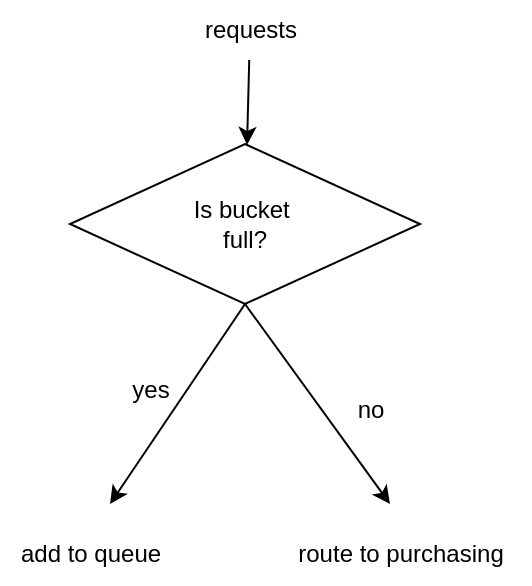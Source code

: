 <mxfile version="24.0.4" type="device" pages="2">
  <diagram name="Page-1" id="yKlFYsdid8-CBdU4mI-2">
    <mxGraphModel dx="2924" dy="838" grid="1" gridSize="10" guides="1" tooltips="1" connect="1" arrows="1" fold="1" page="1" pageScale="1" pageWidth="850" pageHeight="1100" math="0" shadow="0">
      <root>
        <mxCell id="0" />
        <mxCell id="1" parent="0" />
        <mxCell id="2rDu_cnNnCIz7ENsJjiJ-9" value="" style="rounded=0;orthogonalLoop=1;jettySize=auto;html=1;" edge="1" parent="1" source="2rDu_cnNnCIz7ENsJjiJ-1" target="2rDu_cnNnCIz7ENsJjiJ-2">
          <mxGeometry relative="1" as="geometry" />
        </mxCell>
        <mxCell id="2rDu_cnNnCIz7ENsJjiJ-1" value="requests" style="text;html=1;align=center;verticalAlign=middle;resizable=0;points=[];autosize=1;strokeColor=none;fillColor=none;" vertex="1" parent="1">
          <mxGeometry x="55" y="98" width="70" height="30" as="geometry" />
        </mxCell>
        <mxCell id="2rDu_cnNnCIz7ENsJjiJ-3" style="rounded=0;orthogonalLoop=1;jettySize=auto;html=1;exitX=0.5;exitY=1;exitDx=0;exitDy=0;" edge="1" parent="1" source="2rDu_cnNnCIz7ENsJjiJ-2">
          <mxGeometry relative="1" as="geometry">
            <mxPoint x="20" y="350" as="targetPoint" />
          </mxGeometry>
        </mxCell>
        <mxCell id="2rDu_cnNnCIz7ENsJjiJ-5" style="rounded=0;orthogonalLoop=1;jettySize=auto;html=1;exitX=0.5;exitY=1;exitDx=0;exitDy=0;" edge="1" parent="1" source="2rDu_cnNnCIz7ENsJjiJ-2">
          <mxGeometry relative="1" as="geometry">
            <mxPoint x="160" y="350" as="targetPoint" />
          </mxGeometry>
        </mxCell>
        <mxCell id="2rDu_cnNnCIz7ENsJjiJ-2" value="Is bucket&amp;nbsp;&lt;div&gt;full?&lt;/div&gt;" style="rhombus;whiteSpace=wrap;html=1;" vertex="1" parent="1">
          <mxGeometry y="170" width="175" height="80" as="geometry" />
        </mxCell>
        <mxCell id="2rDu_cnNnCIz7ENsJjiJ-4" value="add to queue" style="text;html=1;align=center;verticalAlign=middle;resizable=0;points=[];autosize=1;strokeColor=none;fillColor=none;" vertex="1" parent="1">
          <mxGeometry x="-35" y="360" width="90" height="30" as="geometry" />
        </mxCell>
        <mxCell id="2rDu_cnNnCIz7ENsJjiJ-6" value="route to purchasing" style="text;html=1;align=center;verticalAlign=middle;resizable=0;points=[];autosize=1;strokeColor=none;fillColor=none;" vertex="1" parent="1">
          <mxGeometry x="100" y="360" width="130" height="30" as="geometry" />
        </mxCell>
        <mxCell id="2rDu_cnNnCIz7ENsJjiJ-7" value="yes" style="text;html=1;align=center;verticalAlign=middle;resizable=0;points=[];autosize=1;strokeColor=none;fillColor=none;" vertex="1" parent="1">
          <mxGeometry x="20" y="278" width="40" height="30" as="geometry" />
        </mxCell>
        <mxCell id="2rDu_cnNnCIz7ENsJjiJ-8" value="no" style="text;html=1;align=center;verticalAlign=middle;resizable=0;points=[];autosize=1;strokeColor=none;fillColor=none;" vertex="1" parent="1">
          <mxGeometry x="130" y="288" width="40" height="30" as="geometry" />
        </mxCell>
      </root>
    </mxGraphModel>
  </diagram>
  <diagram id="dcHdN_Ke9FOb8_QCv21G" name="Page-2">
    <mxGraphModel dx="2071" dy="725" grid="1" gridSize="10" guides="1" tooltips="1" connect="1" arrows="1" fold="1" page="1" pageScale="1" pageWidth="850" pageHeight="1100" math="0" shadow="0">
      <root>
        <mxCell id="0" />
        <mxCell id="1" parent="0" />
        <mxCell id="v3iZANSB4Kjg6PT_BFJ_-10" style="edgeStyle=none;rounded=0;orthogonalLoop=1;jettySize=auto;html=1;entryX=0;entryY=0.5;entryDx=0;entryDy=0;strokeColor=default;align=center;verticalAlign=middle;fontFamily=Helvetica;fontSize=11;fontColor=default;labelBackgroundColor=default;endArrow=classic;exitX=1.008;exitY=0.049;exitDx=0;exitDy=0;exitPerimeter=0;" edge="1" parent="1" target="v3iZANSB4Kjg6PT_BFJ_-2">
          <mxGeometry relative="1" as="geometry">
            <mxPoint x="200.96" y="172.54" as="sourcePoint" />
          </mxGeometry>
        </mxCell>
        <mxCell id="v3iZANSB4Kjg6PT_BFJ_-11" style="edgeStyle=none;rounded=0;orthogonalLoop=1;jettySize=auto;html=1;strokeColor=default;align=center;verticalAlign=middle;fontFamily=Helvetica;fontSize=11;fontColor=default;labelBackgroundColor=default;endArrow=classic;" edge="1" parent="1">
          <mxGeometry relative="1" as="geometry">
            <mxPoint x="460" y="141" as="sourcePoint" />
            <mxPoint x="550" y="141" as="targetPoint" />
          </mxGeometry>
        </mxCell>
        <mxCell id="v3iZANSB4Kjg6PT_BFJ_-16" style="edgeStyle=none;rounded=0;orthogonalLoop=1;jettySize=auto;html=1;strokeColor=default;align=center;verticalAlign=middle;fontFamily=Helvetica;fontSize=11;fontColor=default;labelBackgroundColor=default;endArrow=classic;entryX=1.017;entryY=0.159;entryDx=0;entryDy=0;entryPerimeter=0;" edge="1" parent="1" source="v3iZANSB4Kjg6PT_BFJ_-2">
          <mxGeometry relative="1" as="geometry">
            <mxPoint x="202.04" y="223.14" as="targetPoint" />
          </mxGeometry>
        </mxCell>
        <mxCell id="v3iZANSB4Kjg6PT_BFJ_-2" value="Register Lambda" style="rounded=0;whiteSpace=wrap;html=1;" vertex="1" parent="1">
          <mxGeometry x="340" y="130" width="120" height="60" as="geometry" />
        </mxCell>
        <mxCell id="v3iZANSB4Kjg6PT_BFJ_-13" value="" style="edgeStyle=none;rounded=0;orthogonalLoop=1;jettySize=auto;html=1;strokeColor=default;align=center;verticalAlign=middle;fontFamily=Helvetica;fontSize=11;fontColor=default;labelBackgroundColor=default;endArrow=classic;" edge="1" parent="1">
          <mxGeometry relative="1" as="geometry">
            <mxPoint x="550" y="174" as="sourcePoint" />
            <mxPoint x="460" y="174" as="targetPoint" />
          </mxGeometry>
        </mxCell>
        <mxCell id="v3iZANSB4Kjg6PT_BFJ_-21" style="edgeStyle=none;rounded=0;orthogonalLoop=1;jettySize=auto;html=1;entryX=0;entryY=0.5;entryDx=0;entryDy=0;strokeColor=default;align=center;verticalAlign=middle;fontFamily=Helvetica;fontSize=11;fontColor=default;labelBackgroundColor=default;endArrow=classic;" edge="1" parent="1" source="v3iZANSB4Kjg6PT_BFJ_-3" target="v3iZANSB4Kjg6PT_BFJ_-5">
          <mxGeometry relative="1" as="geometry" />
        </mxCell>
        <mxCell id="v3iZANSB4Kjg6PT_BFJ_-3" value="&lt;div&gt;user_id : position&lt;/div&gt;&lt;div&gt;&lt;b&gt;C_queue&lt;/b&gt;: position&lt;/div&gt;&lt;div&gt;&amp;nbsp;&lt;/div&gt;redis&amp;nbsp;" style="rounded=0;whiteSpace=wrap;html=1;" vertex="1" parent="1">
          <mxGeometry x="550" y="110" width="120" height="80" as="geometry" />
        </mxCell>
        <mxCell id="v3iZANSB4Kjg6PT_BFJ_-24" style="edgeStyle=none;rounded=0;orthogonalLoop=1;jettySize=auto;html=1;strokeColor=default;align=center;verticalAlign=middle;fontFamily=Helvetica;fontSize=11;fontColor=default;labelBackgroundColor=default;endArrow=classic;entryX=0.5;entryY=0;entryDx=0;entryDy=0;" edge="1" parent="1" source="v3iZANSB4Kjg6PT_BFJ_-5" target="v3iZANSB4Kjg6PT_BFJ_-25">
          <mxGeometry relative="1" as="geometry">
            <mxPoint x="680" y="290.909" as="targetPoint" />
          </mxGeometry>
        </mxCell>
        <mxCell id="v3iZANSB4Kjg6PT_BFJ_-5" value="Queue Manager&lt;div&gt;Lambda&lt;/div&gt;" style="rounded=0;whiteSpace=wrap;html=1;" vertex="1" parent="1">
          <mxGeometry x="780" y="210" width="120" height="60" as="geometry" />
        </mxCell>
        <mxCell id="v3iZANSB4Kjg6PT_BFJ_-6" value="User" style="shape=umlActor;verticalLabelPosition=bottom;verticalAlign=top;html=1;outlineConnect=0;" vertex="1" parent="1">
          <mxGeometry x="-200" y="210" width="30" height="60" as="geometry" />
        </mxCell>
        <mxCell id="v3iZANSB4Kjg6PT_BFJ_-8" style="rounded=0;orthogonalLoop=1;jettySize=auto;html=1;entryX=-0.033;entryY=0.108;entryDx=0;entryDy=0;entryPerimeter=0;" edge="1" parent="1" source="v3iZANSB4Kjg6PT_BFJ_-6">
          <mxGeometry relative="1" as="geometry">
            <mxPoint x="76.04" y="199.68" as="targetPoint" />
          </mxGeometry>
        </mxCell>
        <mxCell id="v3iZANSB4Kjg6PT_BFJ_-14" value="userid" style="text;html=1;align=center;verticalAlign=middle;resizable=0;points=[];autosize=1;strokeColor=none;fillColor=none;fontFamily=Helvetica;fontSize=11;fontColor=default;labelBackgroundColor=default;" vertex="1" parent="1">
          <mxGeometry x="240" y="140" width="50" height="30" as="geometry" />
        </mxCell>
        <mxCell id="v3iZANSB4Kjg6PT_BFJ_-15" value="queue_token" style="text;html=1;align=center;verticalAlign=middle;resizable=0;points=[];autosize=1;strokeColor=none;fillColor=none;fontFamily=Helvetica;fontSize=11;fontColor=default;labelBackgroundColor=default;" vertex="1" parent="1">
          <mxGeometry x="455" y="178" width="90" height="30" as="geometry" />
        </mxCell>
        <mxCell id="v3iZANSB4Kjg6PT_BFJ_-17" value="queue_token" style="text;html=1;align=center;verticalAlign=middle;resizable=0;points=[];autosize=1;strokeColor=none;fillColor=none;fontFamily=Helvetica;fontSize=11;fontColor=default;labelBackgroundColor=default;" vertex="1" parent="1">
          <mxGeometry x="240" y="200" width="90" height="30" as="geometry" />
        </mxCell>
        <mxCell id="v3iZANSB4Kjg6PT_BFJ_-20" style="edgeStyle=none;rounded=0;orthogonalLoop=1;jettySize=auto;html=1;entryX=0.5;entryY=0;entryDx=0;entryDy=0;strokeColor=default;align=center;verticalAlign=middle;fontFamily=Helvetica;fontSize=11;fontColor=default;labelBackgroundColor=default;endArrow=classic;" edge="1" parent="1" source="v3iZANSB4Kjg6PT_BFJ_-18" target="v3iZANSB4Kjg6PT_BFJ_-5">
          <mxGeometry relative="1" as="geometry" />
        </mxCell>
        <mxCell id="v3iZANSB4Kjg6PT_BFJ_-18" value="" style="html=1;verticalLabelPosition=bottom;align=center;labelBackgroundColor=#ffffff;verticalAlign=top;strokeWidth=2;strokeColor=#0080F0;shadow=0;dashed=0;shape=mxgraph.ios7.icons.gauge;fontFamily=Helvetica;fontSize=11;fontColor=default;" vertex="1" parent="1">
          <mxGeometry x="820" y="110" width="32.4" height="31.5" as="geometry" />
        </mxCell>
        <mxCell id="v3iZANSB4Kjg6PT_BFJ_-19" value="Periodic Schedular" style="text;html=1;align=center;verticalAlign=middle;resizable=0;points=[];autosize=1;strokeColor=none;fillColor=none;fontFamily=Helvetica;fontSize=11;fontColor=default;labelBackgroundColor=default;" vertex="1" parent="1">
          <mxGeometry x="860" y="110" width="120" height="30" as="geometry" />
        </mxCell>
        <mxCell id="v3iZANSB4Kjg6PT_BFJ_-22" value="user_id: position is stored with TTL&lt;div&gt;C_queue: position is a constant key&lt;/div&gt;" style="text;html=1;align=center;verticalAlign=middle;resizable=0;points=[];autosize=1;strokeColor=none;fillColor=none;fontFamily=Helvetica;fontSize=11;fontColor=default;labelBackgroundColor=default;" vertex="1" parent="1">
          <mxGeometry x="600" y="63" width="200" height="40" as="geometry" />
        </mxCell>
        <mxCell id="v3iZANSB4Kjg6PT_BFJ_-23" value="fetch N records" style="text;html=1;align=center;verticalAlign=middle;resizable=0;points=[];autosize=1;strokeColor=none;fillColor=none;fontFamily=Helvetica;fontSize=11;fontColor=default;labelBackgroundColor=default;" vertex="1" parent="1">
          <mxGeometry x="670" y="210" width="100" height="30" as="geometry" />
        </mxCell>
        <mxCell id="v3iZANSB4Kjg6PT_BFJ_-50" style="edgeStyle=none;rounded=0;orthogonalLoop=1;jettySize=auto;html=1;strokeColor=default;align=center;verticalAlign=middle;fontFamily=Helvetica;fontSize=11;fontColor=default;labelBackgroundColor=default;endArrow=classic;" edge="1" parent="1" source="v3iZANSB4Kjg6PT_BFJ_-25" target="v3iZANSB4Kjg6PT_BFJ_-27">
          <mxGeometry relative="1" as="geometry" />
        </mxCell>
        <mxCell id="v3iZANSB4Kjg6PT_BFJ_-25" value="user_id: queue_token: access_token" style="rounded=0;whiteSpace=wrap;html=1;fontFamily=Helvetica;fontSize=11;fontColor=default;labelBackgroundColor=default;" vertex="1" parent="1">
          <mxGeometry x="720" y="450" width="120" height="60" as="geometry" />
        </mxCell>
        <mxCell id="v3iZANSB4Kjg6PT_BFJ_-26" value="DynamoDB" style="text;html=1;align=center;verticalAlign=middle;resizable=0;points=[];autosize=1;strokeColor=none;fillColor=none;fontFamily=Helvetica;fontSize=11;fontColor=default;labelBackgroundColor=default;" vertex="1" parent="1">
          <mxGeometry x="740" y="500" width="80" height="30" as="geometry" />
        </mxCell>
        <mxCell id="v3iZANSB4Kjg6PT_BFJ_-32" style="edgeStyle=none;rounded=0;orthogonalLoop=1;jettySize=auto;html=1;strokeColor=default;align=center;verticalAlign=middle;fontFamily=Helvetica;fontSize=11;fontColor=default;labelBackgroundColor=default;endArrow=classic;" edge="1" parent="1" source="v3iZANSB4Kjg6PT_BFJ_-27" target="v3iZANSB4Kjg6PT_BFJ_-28">
          <mxGeometry relative="1" as="geometry" />
        </mxCell>
        <mxCell id="v3iZANSB4Kjg6PT_BFJ_-27" value="DynamoDB Streams" style="rounded=0;whiteSpace=wrap;html=1;fontFamily=Helvetica;fontSize=11;fontColor=default;labelBackgroundColor=default;" vertex="1" parent="1">
          <mxGeometry x="560" y="400" width="120" height="60" as="geometry" />
        </mxCell>
        <mxCell id="v3iZANSB4Kjg6PT_BFJ_-34" style="edgeStyle=none;rounded=0;orthogonalLoop=1;jettySize=auto;html=1;entryX=0.992;entryY=0.391;entryDx=0;entryDy=0;strokeColor=default;align=center;verticalAlign=middle;fontFamily=Helvetica;fontSize=11;fontColor=default;labelBackgroundColor=default;endArrow=classic;entryPerimeter=0;" edge="1" parent="1" source="v3iZANSB4Kjg6PT_BFJ_-28">
          <mxGeometry relative="1" as="geometry">
            <mxPoint x="199.04" y="329.86" as="targetPoint" />
          </mxGeometry>
        </mxCell>
        <mxCell id="v3iZANSB4Kjg6PT_BFJ_-28" value="Request Ready Lambda" style="rounded=0;whiteSpace=wrap;html=1;fontFamily=Helvetica;fontSize=11;fontColor=default;labelBackgroundColor=default;" vertex="1" parent="1">
          <mxGeometry x="380" y="390" width="120" height="60" as="geometry" />
        </mxCell>
        <mxCell id="v3iZANSB4Kjg6PT_BFJ_-37" style="edgeStyle=none;rounded=0;orthogonalLoop=1;jettySize=auto;html=1;entryX=0;entryY=0.5;entryDx=0;entryDy=0;strokeColor=default;align=center;verticalAlign=middle;fontFamily=Helvetica;fontSize=11;fontColor=default;labelBackgroundColor=default;endArrow=classic;" edge="1" parent="1" source="v3iZANSB4Kjg6PT_BFJ_-29" target="v3iZANSB4Kjg6PT_BFJ_-28">
          <mxGeometry relative="1" as="geometry" />
        </mxCell>
        <mxCell id="v3iZANSB4Kjg6PT_BFJ_-35" style="edgeStyle=none;rounded=0;orthogonalLoop=1;jettySize=auto;html=1;entryX=0.25;entryY=0;entryDx=0;entryDy=0;strokeColor=default;align=center;verticalAlign=middle;fontFamily=Helvetica;fontSize=11;fontColor=default;labelBackgroundColor=default;endArrow=classic;exitX=0.85;exitY=0.967;exitDx=0;exitDy=0;exitPerimeter=0;" edge="1" parent="1" source="v3iZANSB4Kjg6PT_BFJ_-47" target="v3iZANSB4Kjg6PT_BFJ_-29">
          <mxGeometry relative="1" as="geometry">
            <mxPoint x="200" y="407.273" as="sourcePoint" />
          </mxGeometry>
        </mxCell>
        <mxCell id="v3iZANSB4Kjg6PT_BFJ_-38" value="notify API Gateway websocket&lt;div&gt;response is ready&lt;/div&gt;" style="text;html=1;align=center;verticalAlign=middle;resizable=0;points=[];autosize=1;strokeColor=none;fillColor=none;fontFamily=Helvetica;fontSize=11;fontColor=default;labelBackgroundColor=default;" vertex="1" parent="1">
          <mxGeometry x="225" y="303" width="170" height="40" as="geometry" />
        </mxCell>
        <mxCell id="v3iZANSB4Kjg6PT_BFJ_-39" value="" style="group" vertex="1" connectable="0" parent="1">
          <mxGeometry x="170" y="395" width="120" height="70" as="geometry" />
        </mxCell>
        <mxCell id="v3iZANSB4Kjg6PT_BFJ_-29" value="User_id : connection_id" style="rounded=0;whiteSpace=wrap;html=1;fontFamily=Helvetica;fontSize=11;fontColor=default;labelBackgroundColor=default;" vertex="1" parent="v3iZANSB4Kjg6PT_BFJ_-39">
          <mxGeometry width="120" height="60" as="geometry" />
        </mxCell>
        <mxCell id="v3iZANSB4Kjg6PT_BFJ_-33" value="DynamoDB" style="text;html=1;align=center;verticalAlign=middle;resizable=0;points=[];autosize=1;strokeColor=none;fillColor=none;fontFamily=Helvetica;fontSize=11;fontColor=default;labelBackgroundColor=default;" vertex="1" parent="v3iZANSB4Kjg6PT_BFJ_-39">
          <mxGeometry x="10" y="40" width="80" height="30" as="geometry" />
        </mxCell>
        <mxCell id="v3iZANSB4Kjg6PT_BFJ_-40" value="register&lt;div&gt;with user_id&lt;/div&gt;" style="text;html=1;align=center;verticalAlign=middle;resizable=0;points=[];autosize=1;strokeColor=none;fillColor=none;fontFamily=Helvetica;fontSize=11;fontColor=default;labelBackgroundColor=default;" vertex="1" parent="1">
          <mxGeometry x="-120" y="175" width="80" height="40" as="geometry" />
        </mxCell>
        <mxCell id="v3iZANSB4Kjg6PT_BFJ_-41" style="edgeStyle=none;rounded=0;orthogonalLoop=1;jettySize=auto;html=1;entryX=-0.017;entryY=0.398;entryDx=0;entryDy=0;entryPerimeter=0;strokeColor=default;align=center;verticalAlign=middle;fontFamily=Helvetica;fontSize=11;fontColor=default;labelBackgroundColor=default;endArrow=classic;" edge="1" parent="1" source="v3iZANSB4Kjg6PT_BFJ_-6">
          <mxGeometry relative="1" as="geometry">
            <mxPoint x="77.96" y="333.08" as="targetPoint" />
          </mxGeometry>
        </mxCell>
        <mxCell id="v3iZANSB4Kjg6PT_BFJ_-42" value="websocket&lt;div&gt;wait to reach front of queue&lt;/div&gt;&lt;div&gt;user_id, queue_token&lt;/div&gt;" style="text;html=1;align=center;verticalAlign=middle;resizable=0;points=[];autosize=1;strokeColor=none;fillColor=none;fontFamily=Helvetica;fontSize=11;fontColor=default;labelBackgroundColor=default;" vertex="1" parent="1">
          <mxGeometry x="-100" y="238" width="160" height="50" as="geometry" />
        </mxCell>
        <mxCell id="v3iZANSB4Kjg6PT_BFJ_-43" style="edgeStyle=none;rounded=0;orthogonalLoop=1;jettySize=auto;html=1;entryX=0.008;entryY=0.88;entryDx=0;entryDy=0;entryPerimeter=0;strokeColor=default;align=center;verticalAlign=middle;fontFamily=Helvetica;fontSize=11;fontColor=default;labelBackgroundColor=default;endArrow=classic;" edge="1" parent="1" source="v3iZANSB4Kjg6PT_BFJ_-6">
          <mxGeometry relative="1" as="geometry">
            <mxPoint x="80.96" y="554.8" as="targetPoint" />
          </mxGeometry>
        </mxCell>
        <mxCell id="v3iZANSB4Kjg6PT_BFJ_-44" value="user_id, access_token" style="text;html=1;align=center;verticalAlign=middle;resizable=0;points=[];autosize=1;strokeColor=none;fillColor=none;fontFamily=Helvetica;fontSize=11;fontColor=default;labelBackgroundColor=default;" vertex="1" parent="1">
          <mxGeometry x="-130" y="438" width="130" height="30" as="geometry" />
        </mxCell>
        <mxCell id="v3iZANSB4Kjg6PT_BFJ_-45" value="API Gateway" style="rounded=0;whiteSpace=wrap;html=1;fontFamily=Helvetica;fontSize=11;fontColor=default;labelBackgroundColor=default;" vertex="1" parent="1">
          <mxGeometry x="80" y="163" width="120" height="60" as="geometry" />
        </mxCell>
        <mxCell id="v3iZANSB4Kjg6PT_BFJ_-47" value="API Gateway" style="rounded=0;whiteSpace=wrap;html=1;fontFamily=Helvetica;fontSize=11;fontColor=default;labelBackgroundColor=default;" vertex="1" parent="1">
          <mxGeometry x="80" y="310" width="120" height="60" as="geometry" />
        </mxCell>
        <mxCell id="v3iZANSB4Kjg6PT_BFJ_-54" style="edgeStyle=none;rounded=0;orthogonalLoop=1;jettySize=auto;html=1;strokeColor=default;align=center;verticalAlign=middle;fontFamily=Helvetica;fontSize=11;fontColor=default;labelBackgroundColor=default;endArrow=classic;" edge="1" parent="1" source="v3iZANSB4Kjg6PT_BFJ_-48" target="v3iZANSB4Kjg6PT_BFJ_-53">
          <mxGeometry relative="1" as="geometry" />
        </mxCell>
        <mxCell id="v3iZANSB4Kjg6PT_BFJ_-48" value="API Gateway" style="rounded=0;whiteSpace=wrap;html=1;fontFamily=Helvetica;fontSize=11;fontColor=default;labelBackgroundColor=default;" vertex="1" parent="1">
          <mxGeometry x="80" y="540" width="120" height="110" as="geometry" />
        </mxCell>
        <mxCell id="v3iZANSB4Kjg6PT_BFJ_-52" style="edgeStyle=none;rounded=0;orthogonalLoop=1;jettySize=auto;html=1;entryX=0;entryY=0.5;entryDx=0;entryDy=0;strokeColor=default;align=center;verticalAlign=middle;fontFamily=Helvetica;fontSize=11;fontColor=default;labelBackgroundColor=default;endArrow=classic;" edge="1" parent="1" source="v3iZANSB4Kjg6PT_BFJ_-49" target="v3iZANSB4Kjg6PT_BFJ_-25">
          <mxGeometry relative="1" as="geometry" />
        </mxCell>
        <mxCell id="v3iZANSB4Kjg6PT_BFJ_-49" value="Validator&amp;nbsp;&lt;div&gt;Lambda&lt;/div&gt;" style="rounded=0;whiteSpace=wrap;html=1;fontFamily=Helvetica;fontSize=11;fontColor=default;labelBackgroundColor=default;" vertex="1" parent="1">
          <mxGeometry x="190" y="550" width="120" height="30" as="geometry" />
        </mxCell>
        <mxCell id="v3iZANSB4Kjg6PT_BFJ_-51" value="CDC" style="text;html=1;align=center;verticalAlign=middle;resizable=0;points=[];autosize=1;strokeColor=none;fillColor=none;fontFamily=Helvetica;fontSize=11;fontColor=default;labelBackgroundColor=default;" vertex="1" parent="1">
          <mxGeometry x="680" y="420" width="50" height="30" as="geometry" />
        </mxCell>
        <mxCell id="v3iZANSB4Kjg6PT_BFJ_-53" value="Booking Backend" style="rounded=0;whiteSpace=wrap;html=1;fontFamily=Helvetica;fontSize=11;fontColor=default;labelBackgroundColor=default;" vertex="1" parent="1">
          <mxGeometry x="680" y="590" width="120" height="60" as="geometry" />
        </mxCell>
        <mxCell id="v3iZANSB4Kjg6PT_BFJ_-55" value="1" style="ellipse;whiteSpace=wrap;html=1;aspect=fixed;strokeWidth=2;fontFamily=Tahoma;spacingBottom=4;spacingRight=2;strokeColor=#d3d3d3;fontSize=11;fontColor=default;labelBackgroundColor=default;" vertex="1" parent="1">
          <mxGeometry x="-40" y="163" width="20" height="20" as="geometry" />
        </mxCell>
        <mxCell id="v3iZANSB4Kjg6PT_BFJ_-56" value="2" style="ellipse;whiteSpace=wrap;html=1;aspect=fixed;strokeWidth=2;fontFamily=Tahoma;spacingBottom=4;spacingRight=2;strokeColor=#d3d3d3;fontSize=11;fontColor=default;labelBackgroundColor=default;" vertex="1" parent="1">
          <mxGeometry x="40" y="283" width="20" height="20" as="geometry" />
        </mxCell>
        <mxCell id="v3iZANSB4Kjg6PT_BFJ_-57" value="3" style="ellipse;whiteSpace=wrap;html=1;aspect=fixed;strokeWidth=2;fontFamily=Tahoma;spacingBottom=4;spacingRight=2;strokeColor=#d3d3d3;fontSize=11;fontColor=default;labelBackgroundColor=default;" vertex="1" parent="1">
          <mxGeometry x="750" y="185" width="20" height="20" as="geometry" />
        </mxCell>
        <mxCell id="v3iZANSB4Kjg6PT_BFJ_-59" value="4" style="ellipse;whiteSpace=wrap;html=1;aspect=fixed;strokeWidth=2;fontFamily=Tahoma;spacingBottom=4;spacingRight=2;strokeColor=#d3d3d3;fontSize=11;fontColor=default;labelBackgroundColor=default;" vertex="1" parent="1">
          <mxGeometry y="420" width="20" height="20" as="geometry" />
        </mxCell>
      </root>
    </mxGraphModel>
  </diagram>
</mxfile>
